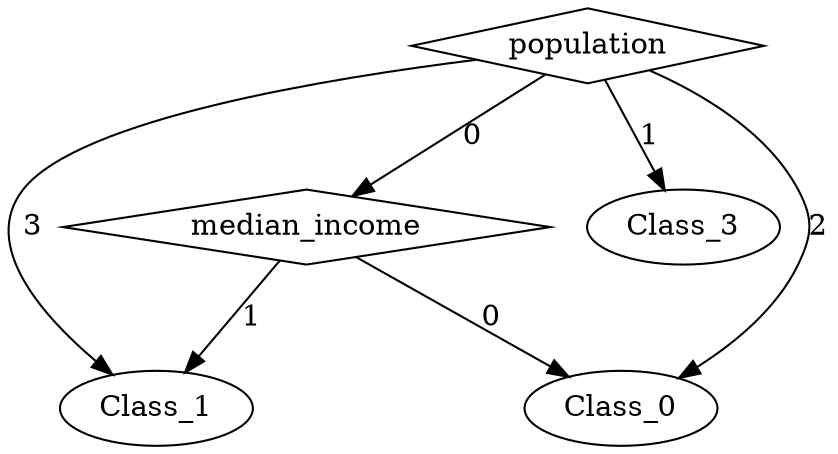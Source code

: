 digraph {
node [label=Class_1,style=""] Class_1
node [label=Class_0,style=""] Class_0
node [label=Class_1,style=""] Class_1
node [label=Class_0,style=""] Class_0
node [label=Class_3,style=""] Class_3
node [label=median_income,shape="diamond",style=""] 1
node [label=population,shape="diamond",style=""] 0

1 -> Class_1 [label="1"]
1 -> Class_0 [label="0"]
0 -> Class_1 [label="3"]
0 -> Class_0 [label="2"]
0 -> Class_3 [label="1"]
0 -> 1 [label="0"]
}